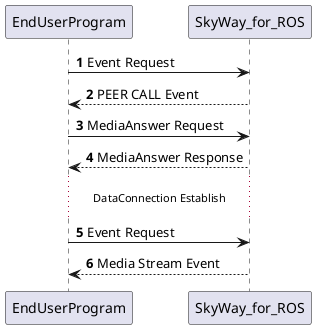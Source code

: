@startuml
'https://plantuml.com/sequence-diagram

autonumber
EndUserProgram -> SkyWay_for_ROS: Event Request
SkyWay_for_ROS --> EndUserProgram: PEER CALL Event
EndUserProgram -> SkyWay_for_ROS: MediaAnswer Request
EndUserProgram <-- SkyWay_for_ROS: MediaAnswer Response
...DataConnection Establish...
EndUserProgram -> SkyWay_for_ROS: Event Request
SkyWay_for_ROS --> EndUserProgram: Media Stream Event
@enduml
